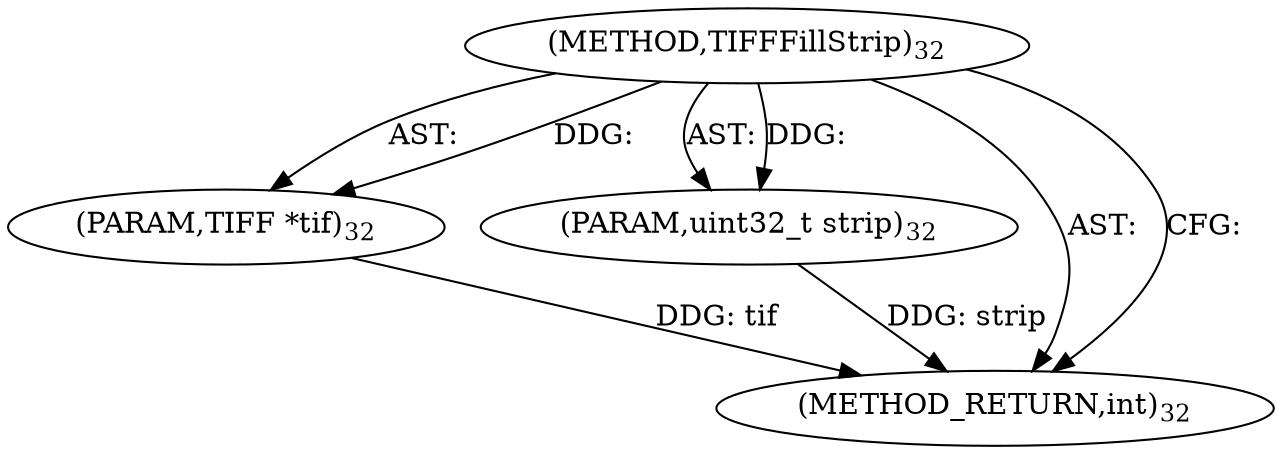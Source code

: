 digraph "TIFFFillStrip" {  
"73936" [label = <(METHOD,TIFFFillStrip)<SUB>32</SUB>> ]
"73937" [label = <(PARAM,TIFF *tif)<SUB>32</SUB>> ]
"73938" [label = <(PARAM,uint32_t strip)<SUB>32</SUB>> ]
"73939" [label = <(METHOD_RETURN,int)<SUB>32</SUB>> ]
  "73936" -> "73937"  [ label = "AST: "] 
  "73936" -> "73938"  [ label = "AST: "] 
  "73936" -> "73939"  [ label = "AST: "] 
  "73936" -> "73939"  [ label = "CFG: "] 
  "73937" -> "73939"  [ label = "DDG: tif"] 
  "73938" -> "73939"  [ label = "DDG: strip"] 
  "73936" -> "73937"  [ label = "DDG: "] 
  "73936" -> "73938"  [ label = "DDG: "] 
}
